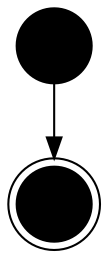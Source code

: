 digraph states {
    start [label="" shape=circle style=filled color=black]
    end [label="" shape=doublecircle style=filled color=black]
    start -> end
}
